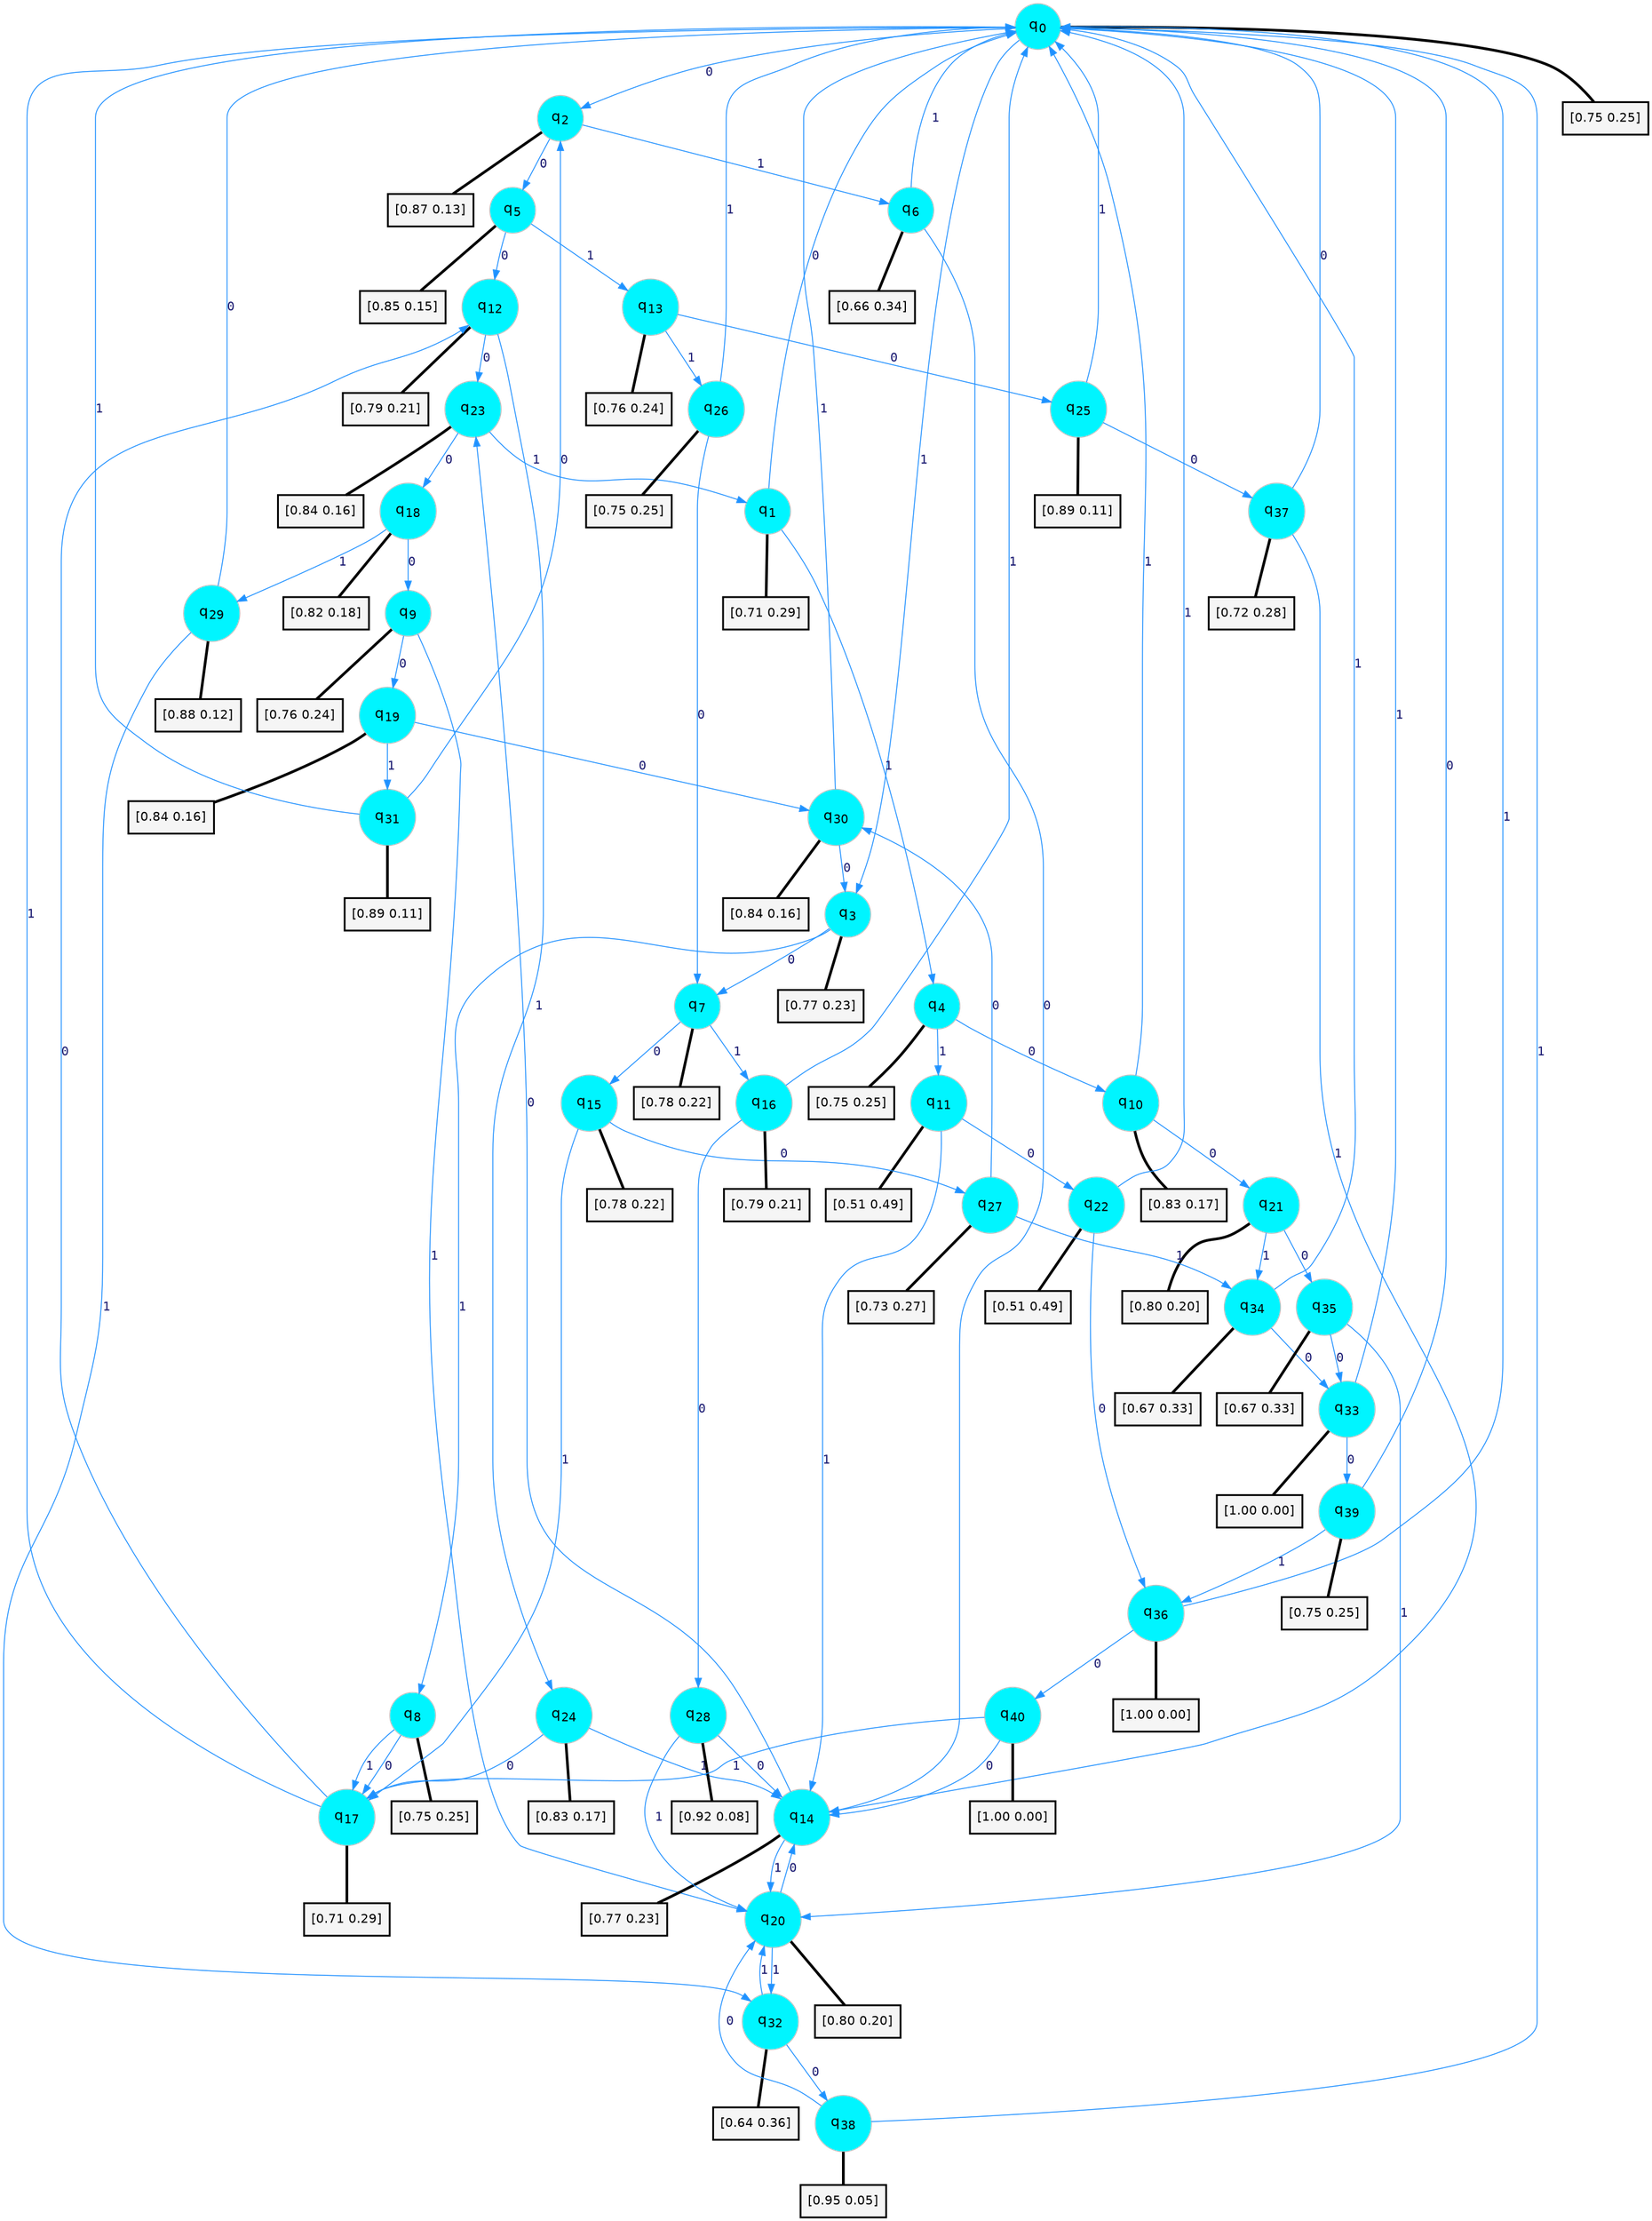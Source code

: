 digraph G {
graph [
bgcolor=transparent, dpi=300, rankdir=TD, size="40,25"];
node [
color=gray, fillcolor=turquoise1, fontcolor=black, fontname=Helvetica, fontsize=16, fontweight=bold, shape=circle, style=filled];
edge [
arrowsize=1, color=dodgerblue1, fontcolor=midnightblue, fontname=courier, fontweight=bold, penwidth=1, style=solid, weight=20];
0[label=<q<SUB>0</SUB>>];
1[label=<q<SUB>1</SUB>>];
2[label=<q<SUB>2</SUB>>];
3[label=<q<SUB>3</SUB>>];
4[label=<q<SUB>4</SUB>>];
5[label=<q<SUB>5</SUB>>];
6[label=<q<SUB>6</SUB>>];
7[label=<q<SUB>7</SUB>>];
8[label=<q<SUB>8</SUB>>];
9[label=<q<SUB>9</SUB>>];
10[label=<q<SUB>10</SUB>>];
11[label=<q<SUB>11</SUB>>];
12[label=<q<SUB>12</SUB>>];
13[label=<q<SUB>13</SUB>>];
14[label=<q<SUB>14</SUB>>];
15[label=<q<SUB>15</SUB>>];
16[label=<q<SUB>16</SUB>>];
17[label=<q<SUB>17</SUB>>];
18[label=<q<SUB>18</SUB>>];
19[label=<q<SUB>19</SUB>>];
20[label=<q<SUB>20</SUB>>];
21[label=<q<SUB>21</SUB>>];
22[label=<q<SUB>22</SUB>>];
23[label=<q<SUB>23</SUB>>];
24[label=<q<SUB>24</SUB>>];
25[label=<q<SUB>25</SUB>>];
26[label=<q<SUB>26</SUB>>];
27[label=<q<SUB>27</SUB>>];
28[label=<q<SUB>28</SUB>>];
29[label=<q<SUB>29</SUB>>];
30[label=<q<SUB>30</SUB>>];
31[label=<q<SUB>31</SUB>>];
32[label=<q<SUB>32</SUB>>];
33[label=<q<SUB>33</SUB>>];
34[label=<q<SUB>34</SUB>>];
35[label=<q<SUB>35</SUB>>];
36[label=<q<SUB>36</SUB>>];
37[label=<q<SUB>37</SUB>>];
38[label=<q<SUB>38</SUB>>];
39[label=<q<SUB>39</SUB>>];
40[label=<q<SUB>40</SUB>>];
41[label="[0.75 0.25]", shape=box,fontcolor=black, fontname=Helvetica, fontsize=14, penwidth=2, fillcolor=whitesmoke,color=black];
42[label="[0.71 0.29]", shape=box,fontcolor=black, fontname=Helvetica, fontsize=14, penwidth=2, fillcolor=whitesmoke,color=black];
43[label="[0.87 0.13]", shape=box,fontcolor=black, fontname=Helvetica, fontsize=14, penwidth=2, fillcolor=whitesmoke,color=black];
44[label="[0.77 0.23]", shape=box,fontcolor=black, fontname=Helvetica, fontsize=14, penwidth=2, fillcolor=whitesmoke,color=black];
45[label="[0.75 0.25]", shape=box,fontcolor=black, fontname=Helvetica, fontsize=14, penwidth=2, fillcolor=whitesmoke,color=black];
46[label="[0.85 0.15]", shape=box,fontcolor=black, fontname=Helvetica, fontsize=14, penwidth=2, fillcolor=whitesmoke,color=black];
47[label="[0.66 0.34]", shape=box,fontcolor=black, fontname=Helvetica, fontsize=14, penwidth=2, fillcolor=whitesmoke,color=black];
48[label="[0.78 0.22]", shape=box,fontcolor=black, fontname=Helvetica, fontsize=14, penwidth=2, fillcolor=whitesmoke,color=black];
49[label="[0.75 0.25]", shape=box,fontcolor=black, fontname=Helvetica, fontsize=14, penwidth=2, fillcolor=whitesmoke,color=black];
50[label="[0.76 0.24]", shape=box,fontcolor=black, fontname=Helvetica, fontsize=14, penwidth=2, fillcolor=whitesmoke,color=black];
51[label="[0.83 0.17]", shape=box,fontcolor=black, fontname=Helvetica, fontsize=14, penwidth=2, fillcolor=whitesmoke,color=black];
52[label="[0.51 0.49]", shape=box,fontcolor=black, fontname=Helvetica, fontsize=14, penwidth=2, fillcolor=whitesmoke,color=black];
53[label="[0.79 0.21]", shape=box,fontcolor=black, fontname=Helvetica, fontsize=14, penwidth=2, fillcolor=whitesmoke,color=black];
54[label="[0.76 0.24]", shape=box,fontcolor=black, fontname=Helvetica, fontsize=14, penwidth=2, fillcolor=whitesmoke,color=black];
55[label="[0.77 0.23]", shape=box,fontcolor=black, fontname=Helvetica, fontsize=14, penwidth=2, fillcolor=whitesmoke,color=black];
56[label="[0.78 0.22]", shape=box,fontcolor=black, fontname=Helvetica, fontsize=14, penwidth=2, fillcolor=whitesmoke,color=black];
57[label="[0.79 0.21]", shape=box,fontcolor=black, fontname=Helvetica, fontsize=14, penwidth=2, fillcolor=whitesmoke,color=black];
58[label="[0.71 0.29]", shape=box,fontcolor=black, fontname=Helvetica, fontsize=14, penwidth=2, fillcolor=whitesmoke,color=black];
59[label="[0.82 0.18]", shape=box,fontcolor=black, fontname=Helvetica, fontsize=14, penwidth=2, fillcolor=whitesmoke,color=black];
60[label="[0.84 0.16]", shape=box,fontcolor=black, fontname=Helvetica, fontsize=14, penwidth=2, fillcolor=whitesmoke,color=black];
61[label="[0.80 0.20]", shape=box,fontcolor=black, fontname=Helvetica, fontsize=14, penwidth=2, fillcolor=whitesmoke,color=black];
62[label="[0.80 0.20]", shape=box,fontcolor=black, fontname=Helvetica, fontsize=14, penwidth=2, fillcolor=whitesmoke,color=black];
63[label="[0.51 0.49]", shape=box,fontcolor=black, fontname=Helvetica, fontsize=14, penwidth=2, fillcolor=whitesmoke,color=black];
64[label="[0.84 0.16]", shape=box,fontcolor=black, fontname=Helvetica, fontsize=14, penwidth=2, fillcolor=whitesmoke,color=black];
65[label="[0.83 0.17]", shape=box,fontcolor=black, fontname=Helvetica, fontsize=14, penwidth=2, fillcolor=whitesmoke,color=black];
66[label="[0.89 0.11]", shape=box,fontcolor=black, fontname=Helvetica, fontsize=14, penwidth=2, fillcolor=whitesmoke,color=black];
67[label="[0.75 0.25]", shape=box,fontcolor=black, fontname=Helvetica, fontsize=14, penwidth=2, fillcolor=whitesmoke,color=black];
68[label="[0.73 0.27]", shape=box,fontcolor=black, fontname=Helvetica, fontsize=14, penwidth=2, fillcolor=whitesmoke,color=black];
69[label="[0.92 0.08]", shape=box,fontcolor=black, fontname=Helvetica, fontsize=14, penwidth=2, fillcolor=whitesmoke,color=black];
70[label="[0.88 0.12]", shape=box,fontcolor=black, fontname=Helvetica, fontsize=14, penwidth=2, fillcolor=whitesmoke,color=black];
71[label="[0.84 0.16]", shape=box,fontcolor=black, fontname=Helvetica, fontsize=14, penwidth=2, fillcolor=whitesmoke,color=black];
72[label="[0.89 0.11]", shape=box,fontcolor=black, fontname=Helvetica, fontsize=14, penwidth=2, fillcolor=whitesmoke,color=black];
73[label="[0.64 0.36]", shape=box,fontcolor=black, fontname=Helvetica, fontsize=14, penwidth=2, fillcolor=whitesmoke,color=black];
74[label="[1.00 0.00]", shape=box,fontcolor=black, fontname=Helvetica, fontsize=14, penwidth=2, fillcolor=whitesmoke,color=black];
75[label="[0.67 0.33]", shape=box,fontcolor=black, fontname=Helvetica, fontsize=14, penwidth=2, fillcolor=whitesmoke,color=black];
76[label="[0.67 0.33]", shape=box,fontcolor=black, fontname=Helvetica, fontsize=14, penwidth=2, fillcolor=whitesmoke,color=black];
77[label="[1.00 0.00]", shape=box,fontcolor=black, fontname=Helvetica, fontsize=14, penwidth=2, fillcolor=whitesmoke,color=black];
78[label="[0.72 0.28]", shape=box,fontcolor=black, fontname=Helvetica, fontsize=14, penwidth=2, fillcolor=whitesmoke,color=black];
79[label="[0.95 0.05]", shape=box,fontcolor=black, fontname=Helvetica, fontsize=14, penwidth=2, fillcolor=whitesmoke,color=black];
80[label="[0.75 0.25]", shape=box,fontcolor=black, fontname=Helvetica, fontsize=14, penwidth=2, fillcolor=whitesmoke,color=black];
81[label="[1.00 0.00]", shape=box,fontcolor=black, fontname=Helvetica, fontsize=14, penwidth=2, fillcolor=whitesmoke,color=black];
0->2 [label=0];
0->3 [label=1];
0->41 [arrowhead=none, penwidth=3,color=black];
1->0 [label=0];
1->4 [label=1];
1->42 [arrowhead=none, penwidth=3,color=black];
2->5 [label=0];
2->6 [label=1];
2->43 [arrowhead=none, penwidth=3,color=black];
3->7 [label=0];
3->8 [label=1];
3->44 [arrowhead=none, penwidth=3,color=black];
4->10 [label=0];
4->11 [label=1];
4->45 [arrowhead=none, penwidth=3,color=black];
5->12 [label=0];
5->13 [label=1];
5->46 [arrowhead=none, penwidth=3,color=black];
6->14 [label=0];
6->0 [label=1];
6->47 [arrowhead=none, penwidth=3,color=black];
7->15 [label=0];
7->16 [label=1];
7->48 [arrowhead=none, penwidth=3,color=black];
8->17 [label=0];
8->17 [label=1];
8->49 [arrowhead=none, penwidth=3,color=black];
9->19 [label=0];
9->20 [label=1];
9->50 [arrowhead=none, penwidth=3,color=black];
10->21 [label=0];
10->0 [label=1];
10->51 [arrowhead=none, penwidth=3,color=black];
11->22 [label=0];
11->14 [label=1];
11->52 [arrowhead=none, penwidth=3,color=black];
12->23 [label=0];
12->24 [label=1];
12->53 [arrowhead=none, penwidth=3,color=black];
13->25 [label=0];
13->26 [label=1];
13->54 [arrowhead=none, penwidth=3,color=black];
14->23 [label=0];
14->20 [label=1];
14->55 [arrowhead=none, penwidth=3,color=black];
15->27 [label=0];
15->17 [label=1];
15->56 [arrowhead=none, penwidth=3,color=black];
16->28 [label=0];
16->0 [label=1];
16->57 [arrowhead=none, penwidth=3,color=black];
17->12 [label=0];
17->0 [label=1];
17->58 [arrowhead=none, penwidth=3,color=black];
18->9 [label=0];
18->29 [label=1];
18->59 [arrowhead=none, penwidth=3,color=black];
19->30 [label=0];
19->31 [label=1];
19->60 [arrowhead=none, penwidth=3,color=black];
20->14 [label=0];
20->32 [label=1];
20->61 [arrowhead=none, penwidth=3,color=black];
21->35 [label=0];
21->34 [label=1];
21->62 [arrowhead=none, penwidth=3,color=black];
22->36 [label=0];
22->0 [label=1];
22->63 [arrowhead=none, penwidth=3,color=black];
23->18 [label=0];
23->1 [label=1];
23->64 [arrowhead=none, penwidth=3,color=black];
24->17 [label=0];
24->14 [label=1];
24->65 [arrowhead=none, penwidth=3,color=black];
25->37 [label=0];
25->0 [label=1];
25->66 [arrowhead=none, penwidth=3,color=black];
26->7 [label=0];
26->0 [label=1];
26->67 [arrowhead=none, penwidth=3,color=black];
27->30 [label=0];
27->34 [label=1];
27->68 [arrowhead=none, penwidth=3,color=black];
28->14 [label=0];
28->20 [label=1];
28->69 [arrowhead=none, penwidth=3,color=black];
29->0 [label=0];
29->32 [label=1];
29->70 [arrowhead=none, penwidth=3,color=black];
30->3 [label=0];
30->0 [label=1];
30->71 [arrowhead=none, penwidth=3,color=black];
31->2 [label=0];
31->0 [label=1];
31->72 [arrowhead=none, penwidth=3,color=black];
32->38 [label=0];
32->20 [label=1];
32->73 [arrowhead=none, penwidth=3,color=black];
33->39 [label=0];
33->0 [label=1];
33->74 [arrowhead=none, penwidth=3,color=black];
34->33 [label=0];
34->0 [label=1];
34->75 [arrowhead=none, penwidth=3,color=black];
35->33 [label=0];
35->20 [label=1];
35->76 [arrowhead=none, penwidth=3,color=black];
36->40 [label=0];
36->0 [label=1];
36->77 [arrowhead=none, penwidth=3,color=black];
37->0 [label=0];
37->14 [label=1];
37->78 [arrowhead=none, penwidth=3,color=black];
38->20 [label=0];
38->0 [label=1];
38->79 [arrowhead=none, penwidth=3,color=black];
39->0 [label=0];
39->36 [label=1];
39->80 [arrowhead=none, penwidth=3,color=black];
40->14 [label=0];
40->17 [label=1];
40->81 [arrowhead=none, penwidth=3,color=black];
}
